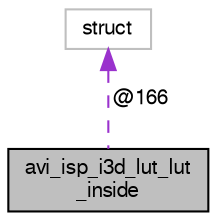 digraph "avi_isp_i3d_lut_lut_inside"
{
  edge [fontname="FreeSans",fontsize="10",labelfontname="FreeSans",labelfontsize="10"];
  node [fontname="FreeSans",fontsize="10",shape=record];
  Node1 [label="avi_isp_i3d_lut_lut\l_inside",height=0.2,width=0.4,color="black", fillcolor="grey75", style="filled", fontcolor="black"];
  Node2 -> Node1 [dir="back",color="darkorchid3",fontsize="10",style="dashed",label=" @166" ,fontname="FreeSans"];
  Node2 [label="struct",height=0.2,width=0.4,color="grey75", fillcolor="white", style="filled"];
}
